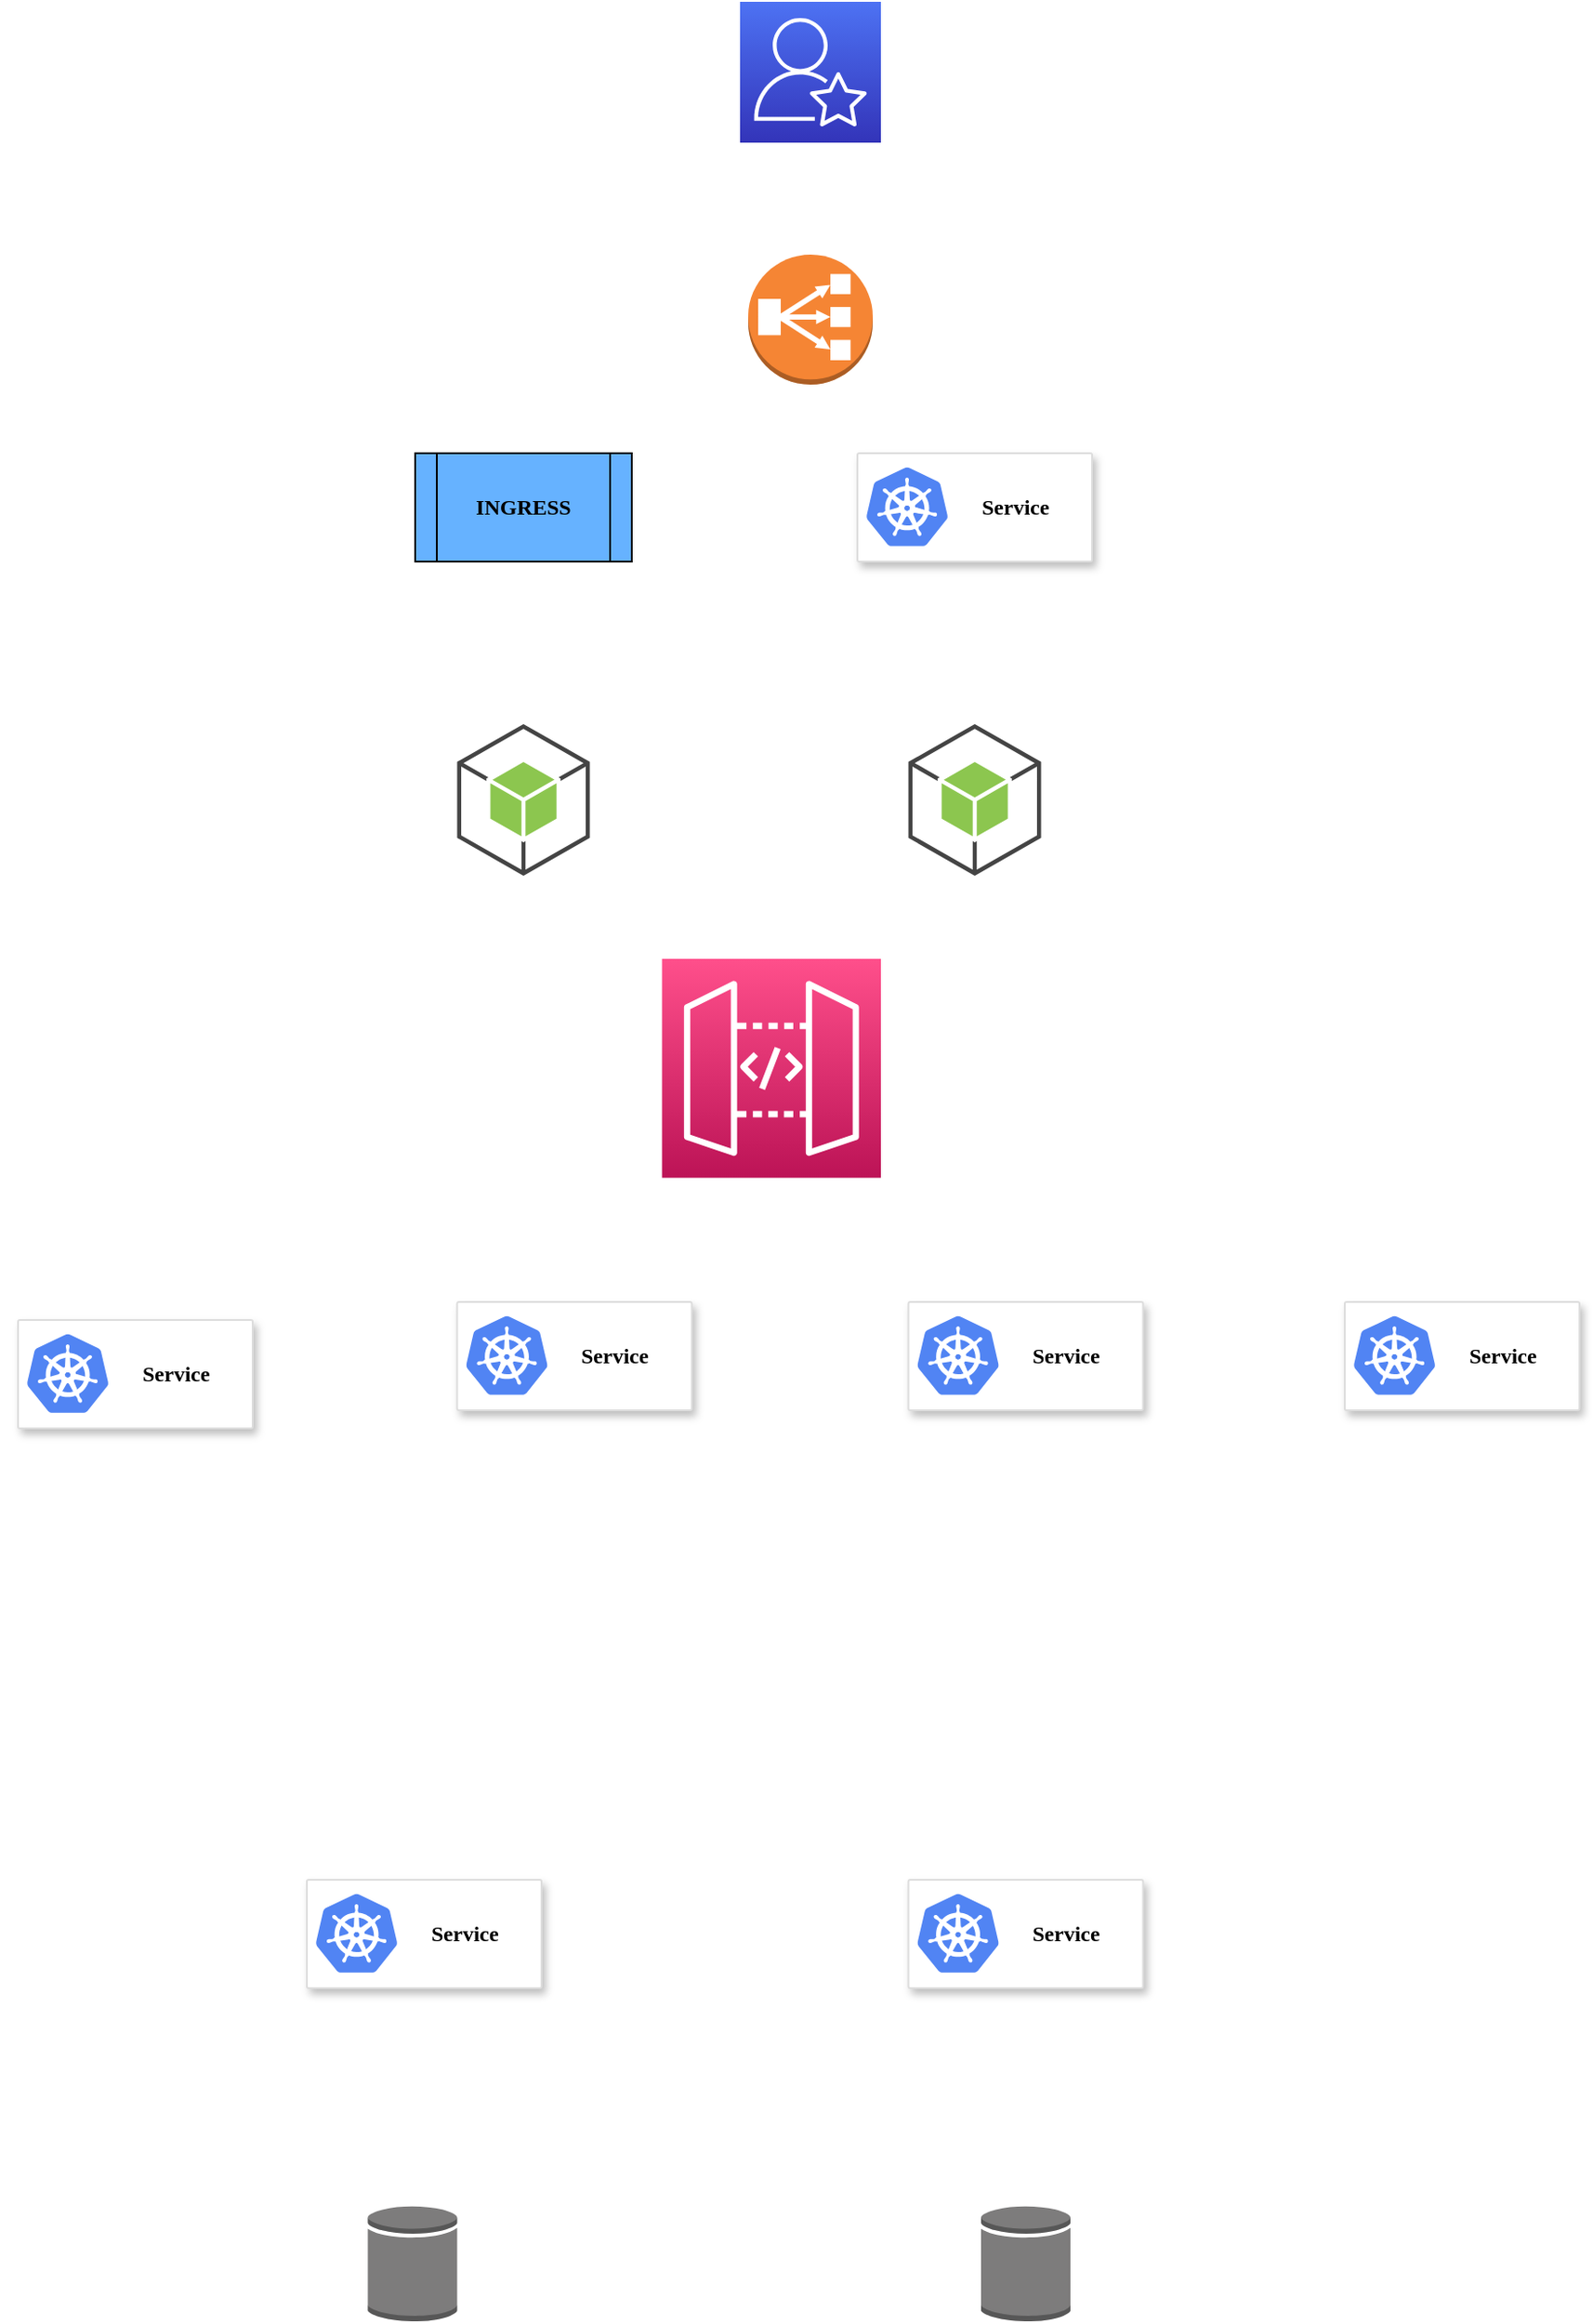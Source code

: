 <mxfile version="21.6.6" type="github">
  <diagram name="Page-1" id="2aZ6atmnL2gQX-cTeMpC">
    <mxGraphModel dx="2273" dy="773" grid="1" gridSize="10" guides="1" tooltips="1" connect="1" arrows="1" fold="1" page="1" pageScale="1" pageWidth="850" pageHeight="1100" math="0" shadow="0">
      <root>
        <mxCell id="0" />
        <mxCell id="1" parent="0" />
        <mxCell id="Ji9Gv5RhBj5iGRy7pM0W-1" value="" style="sketch=0;points=[[0,0,0],[0.25,0,0],[0.5,0,0],[0.75,0,0],[1,0,0],[0,1,0],[0.25,1,0],[0.5,1,0],[0.75,1,0],[1,1,0],[0,0.25,0],[0,0.5,0],[0,0.75,0],[1,0.25,0],[1,0.5,0],[1,0.75,0]];outlineConnect=0;fontColor=#232F3E;gradientColor=#4D72F3;gradientDirection=north;fillColor=#3334B9;strokeColor=#ffffff;dashed=0;verticalLabelPosition=bottom;verticalAlign=top;align=center;html=1;fontSize=12;fontStyle=0;aspect=fixed;shape=mxgraph.aws4.resourceIcon;resIcon=mxgraph.aws4.professional_services;" vertex="1" parent="1">
          <mxGeometry x="360" y="40" width="78" height="78" as="geometry" />
        </mxCell>
        <mxCell id="Ji9Gv5RhBj5iGRy7pM0W-2" value="" style="outlineConnect=0;dashed=0;verticalLabelPosition=bottom;verticalAlign=top;align=center;html=1;shape=mxgraph.aws3.classic_load_balancer;fillColor=#F58534;gradientColor=none;" vertex="1" parent="1">
          <mxGeometry x="364.5" y="180" width="69" height="72" as="geometry" />
        </mxCell>
        <mxCell id="Ji9Gv5RhBj5iGRy7pM0W-3" value="&lt;b&gt;&lt;font face=&quot;Comic Sans MS&quot;&gt;INGRESS&lt;/font&gt;&lt;/b&gt;" style="shape=process;whiteSpace=wrap;html=1;backgroundOutline=1;fillColor=#66B2FF;" vertex="1" parent="1">
          <mxGeometry x="180" y="290" width="120" height="60" as="geometry" />
        </mxCell>
        <mxCell id="Ji9Gv5RhBj5iGRy7pM0W-5" value="" style="strokeColor=#dddddd;shadow=1;strokeWidth=1;rounded=1;absoluteArcSize=1;arcSize=2;" vertex="1" parent="1">
          <mxGeometry x="425" y="290" width="130" height="60" as="geometry" />
        </mxCell>
        <mxCell id="Ji9Gv5RhBj5iGRy7pM0W-6" value="&lt;h4&gt;&lt;b&gt;&lt;font color=&quot;#000000&quot; face=&quot;Comic Sans MS&quot;&gt;&amp;nbsp; &amp;nbsp; Service&lt;/font&gt;&lt;/b&gt;&lt;/h4&gt;" style="sketch=0;dashed=0;connectable=0;html=1;fillColor=#5184F3;strokeColor=none;shape=mxgraph.gcp2.kubernetes_logo;part=1;labelPosition=right;verticalLabelPosition=middle;align=left;verticalAlign=middle;spacingLeft=5;fontColor=#999999;fontSize=12;" vertex="1" parent="Ji9Gv5RhBj5iGRy7pM0W-5">
          <mxGeometry width="45" height="43.65" relative="1" as="geometry">
            <mxPoint x="5" y="7.675" as="offset" />
          </mxGeometry>
        </mxCell>
        <mxCell id="Ji9Gv5RhBj5iGRy7pM0W-7" value="" style="outlineConnect=0;dashed=0;verticalLabelPosition=bottom;verticalAlign=top;align=center;html=1;shape=mxgraph.aws3.android;fillColor=#8CC64F;gradientColor=none;" vertex="1" parent="1">
          <mxGeometry x="203.25" y="440" width="73.5" height="84" as="geometry" />
        </mxCell>
        <mxCell id="Ji9Gv5RhBj5iGRy7pM0W-8" value="" style="outlineConnect=0;dashed=0;verticalLabelPosition=bottom;verticalAlign=top;align=center;html=1;shape=mxgraph.aws3.android;fillColor=#8CC64F;gradientColor=none;" vertex="1" parent="1">
          <mxGeometry x="453.25" y="440" width="73.5" height="84" as="geometry" />
        </mxCell>
        <mxCell id="Ji9Gv5RhBj5iGRy7pM0W-9" value="" style="strokeColor=#dddddd;shadow=1;strokeWidth=1;rounded=1;absoluteArcSize=1;arcSize=2;" vertex="1" parent="1">
          <mxGeometry x="-40" y="770" width="130" height="60" as="geometry" />
        </mxCell>
        <mxCell id="Ji9Gv5RhBj5iGRy7pM0W-10" value="&lt;h4&gt;&lt;b&gt;&lt;font color=&quot;#000000&quot; face=&quot;Comic Sans MS&quot;&gt;&amp;nbsp; &amp;nbsp; Service&lt;/font&gt;&lt;/b&gt;&lt;/h4&gt;" style="sketch=0;dashed=0;connectable=0;html=1;fillColor=#5184F3;strokeColor=none;shape=mxgraph.gcp2.kubernetes_logo;part=1;labelPosition=right;verticalLabelPosition=middle;align=left;verticalAlign=middle;spacingLeft=5;fontColor=#999999;fontSize=12;" vertex="1" parent="Ji9Gv5RhBj5iGRy7pM0W-9">
          <mxGeometry width="45" height="43.65" relative="1" as="geometry">
            <mxPoint x="5" y="7.675" as="offset" />
          </mxGeometry>
        </mxCell>
        <mxCell id="Ji9Gv5RhBj5iGRy7pM0W-11" value="" style="strokeColor=#dddddd;shadow=1;strokeWidth=1;rounded=1;absoluteArcSize=1;arcSize=2;" vertex="1" parent="1">
          <mxGeometry x="453.25" y="760" width="130" height="60" as="geometry" />
        </mxCell>
        <mxCell id="Ji9Gv5RhBj5iGRy7pM0W-12" value="&lt;h4&gt;&lt;b&gt;&lt;font color=&quot;#000000&quot; face=&quot;Comic Sans MS&quot;&gt;&amp;nbsp; &amp;nbsp; Service&lt;/font&gt;&lt;/b&gt;&lt;/h4&gt;" style="sketch=0;dashed=0;connectable=0;html=1;fillColor=#5184F3;strokeColor=none;shape=mxgraph.gcp2.kubernetes_logo;part=1;labelPosition=right;verticalLabelPosition=middle;align=left;verticalAlign=middle;spacingLeft=5;fontColor=#999999;fontSize=12;" vertex="1" parent="Ji9Gv5RhBj5iGRy7pM0W-11">
          <mxGeometry width="45" height="43.65" relative="1" as="geometry">
            <mxPoint x="5" y="7.675" as="offset" />
          </mxGeometry>
        </mxCell>
        <mxCell id="Ji9Gv5RhBj5iGRy7pM0W-13" value="" style="strokeColor=#dddddd;shadow=1;strokeWidth=1;rounded=1;absoluteArcSize=1;arcSize=2;" vertex="1" parent="1">
          <mxGeometry x="203.25" y="760" width="130" height="60" as="geometry" />
        </mxCell>
        <mxCell id="Ji9Gv5RhBj5iGRy7pM0W-14" value="&lt;h4&gt;&lt;b&gt;&lt;font color=&quot;#000000&quot; face=&quot;Comic Sans MS&quot;&gt;&amp;nbsp; &amp;nbsp; Service&lt;/font&gt;&lt;/b&gt;&lt;/h4&gt;" style="sketch=0;dashed=0;connectable=0;html=1;fillColor=#5184F3;strokeColor=none;shape=mxgraph.gcp2.kubernetes_logo;part=1;labelPosition=right;verticalLabelPosition=middle;align=left;verticalAlign=middle;spacingLeft=5;fontColor=#999999;fontSize=12;" vertex="1" parent="Ji9Gv5RhBj5iGRy7pM0W-13">
          <mxGeometry width="45" height="43.65" relative="1" as="geometry">
            <mxPoint x="5" y="7.675" as="offset" />
          </mxGeometry>
        </mxCell>
        <mxCell id="Ji9Gv5RhBj5iGRy7pM0W-15" value="" style="strokeColor=#dddddd;shadow=1;strokeWidth=1;rounded=1;absoluteArcSize=1;arcSize=2;" vertex="1" parent="1">
          <mxGeometry x="695" y="760" width="130" height="60" as="geometry" />
        </mxCell>
        <mxCell id="Ji9Gv5RhBj5iGRy7pM0W-16" value="&lt;h4&gt;&lt;b&gt;&lt;font color=&quot;#000000&quot; face=&quot;Comic Sans MS&quot;&gt;&amp;nbsp; &amp;nbsp; Service&lt;/font&gt;&lt;/b&gt;&lt;/h4&gt;" style="sketch=0;dashed=0;connectable=0;html=1;fillColor=#5184F3;strokeColor=none;shape=mxgraph.gcp2.kubernetes_logo;part=1;labelPosition=right;verticalLabelPosition=middle;align=left;verticalAlign=middle;spacingLeft=5;fontColor=#999999;fontSize=12;" vertex="1" parent="Ji9Gv5RhBj5iGRy7pM0W-15">
          <mxGeometry width="45" height="43.65" relative="1" as="geometry">
            <mxPoint x="5" y="7.675" as="offset" />
          </mxGeometry>
        </mxCell>
        <mxCell id="Ji9Gv5RhBj5iGRy7pM0W-17" value="" style="shape=image;html=1;verticalAlign=top;verticalLabelPosition=bottom;labelBackgroundColor=#ffffff;imageAspect=0;aspect=fixed;image=https://cdn2.iconfinder.com/data/icons/boxicons-logos/24/bxl-spring-boot-128.png" vertex="1" parent="1">
          <mxGeometry x="-50" y="920" width="60" height="60" as="geometry" />
        </mxCell>
        <mxCell id="Ji9Gv5RhBj5iGRy7pM0W-18" value="" style="shape=image;html=1;verticalAlign=top;verticalLabelPosition=bottom;labelBackgroundColor=#ffffff;imageAspect=0;aspect=fixed;image=https://cdn2.iconfinder.com/data/icons/boxicons-logos/24/bxl-spring-boot-128.png" vertex="1" parent="1">
          <mxGeometry x="120" y="920" width="60" height="60" as="geometry" />
        </mxCell>
        <mxCell id="Ji9Gv5RhBj5iGRy7pM0W-19" value="" style="shape=image;html=1;verticalAlign=top;verticalLabelPosition=bottom;labelBackgroundColor=#ffffff;imageAspect=0;aspect=fixed;image=https://cdn2.iconfinder.com/data/icons/boxicons-logos/24/bxl-spring-boot-128.png" vertex="1" parent="1">
          <mxGeometry x="480" y="920" width="60" height="60" as="geometry" />
        </mxCell>
        <mxCell id="Ji9Gv5RhBj5iGRy7pM0W-20" value="" style="shape=image;html=1;verticalAlign=top;verticalLabelPosition=bottom;labelBackgroundColor=#ffffff;imageAspect=0;aspect=fixed;image=https://cdn2.iconfinder.com/data/icons/boxicons-logos/24/bxl-spring-boot-128.png" vertex="1" parent="1">
          <mxGeometry x="290" y="920" width="60" height="60" as="geometry" />
        </mxCell>
        <mxCell id="Ji9Gv5RhBj5iGRy7pM0W-21" value="" style="shape=image;html=1;verticalAlign=top;verticalLabelPosition=bottom;labelBackgroundColor=#ffffff;imageAspect=0;aspect=fixed;image=https://cdn2.iconfinder.com/data/icons/boxicons-logos/24/bxl-spring-boot-128.png" vertex="1" parent="1">
          <mxGeometry x="680" y="920" width="60" height="60" as="geometry" />
        </mxCell>
        <mxCell id="Ji9Gv5RhBj5iGRy7pM0W-25" value="" style="sketch=0;points=[[0,0,0],[0.25,0,0],[0.5,0,0],[0.75,0,0],[1,0,0],[0,1,0],[0.25,1,0],[0.5,1,0],[0.75,1,0],[1,1,0],[0,0.25,0],[0,0.5,0],[0,0.75,0],[1,0.25,0],[1,0.5,0],[1,0.75,0]];outlineConnect=0;fontColor=#232F3E;gradientColor=#FF4F8B;gradientDirection=north;fillColor=#BC1356;strokeColor=#ffffff;dashed=0;verticalLabelPosition=bottom;verticalAlign=top;align=center;html=1;fontSize=12;fontStyle=0;aspect=fixed;shape=mxgraph.aws4.resourceIcon;resIcon=mxgraph.aws4.api_gateway;" vertex="1" parent="1">
          <mxGeometry x="316.75" y="570" width="121.25" height="121.25" as="geometry" />
        </mxCell>
        <mxCell id="Ji9Gv5RhBj5iGRy7pM0W-27" value="" style="strokeColor=#dddddd;shadow=1;strokeWidth=1;rounded=1;absoluteArcSize=1;arcSize=2;" vertex="1" parent="1">
          <mxGeometry x="120" y="1080" width="130" height="60" as="geometry" />
        </mxCell>
        <mxCell id="Ji9Gv5RhBj5iGRy7pM0W-28" value="&lt;h4&gt;&lt;b&gt;&lt;font color=&quot;#000000&quot; face=&quot;Comic Sans MS&quot;&gt;&amp;nbsp; &amp;nbsp; Service&lt;/font&gt;&lt;/b&gt;&lt;/h4&gt;" style="sketch=0;dashed=0;connectable=0;html=1;fillColor=#5184F3;strokeColor=none;shape=mxgraph.gcp2.kubernetes_logo;part=1;labelPosition=right;verticalLabelPosition=middle;align=left;verticalAlign=middle;spacingLeft=5;fontColor=#999999;fontSize=12;" vertex="1" parent="Ji9Gv5RhBj5iGRy7pM0W-27">
          <mxGeometry width="45" height="43.65" relative="1" as="geometry">
            <mxPoint x="5" y="7.675" as="offset" />
          </mxGeometry>
        </mxCell>
        <mxCell id="Ji9Gv5RhBj5iGRy7pM0W-31" value="" style="strokeColor=#dddddd;shadow=1;strokeWidth=1;rounded=1;absoluteArcSize=1;arcSize=2;" vertex="1" parent="1">
          <mxGeometry x="453.25" y="1080" width="130" height="60" as="geometry" />
        </mxCell>
        <mxCell id="Ji9Gv5RhBj5iGRy7pM0W-32" value="&lt;h4&gt;&lt;b&gt;&lt;font color=&quot;#000000&quot; face=&quot;Comic Sans MS&quot;&gt;&amp;nbsp; &amp;nbsp; Service&lt;/font&gt;&lt;/b&gt;&lt;/h4&gt;" style="sketch=0;dashed=0;connectable=0;html=1;fillColor=#5184F3;strokeColor=none;shape=mxgraph.gcp2.kubernetes_logo;part=1;labelPosition=right;verticalLabelPosition=middle;align=left;verticalAlign=middle;spacingLeft=5;fontColor=#999999;fontSize=12;" vertex="1" parent="Ji9Gv5RhBj5iGRy7pM0W-31">
          <mxGeometry width="45" height="43.65" relative="1" as="geometry">
            <mxPoint x="5" y="7.675" as="offset" />
          </mxGeometry>
        </mxCell>
        <mxCell id="Ji9Gv5RhBj5iGRy7pM0W-36" value="" style="outlineConnect=0;dashed=0;verticalLabelPosition=bottom;verticalAlign=top;align=center;html=1;shape=mxgraph.aws3.generic_database;fillColor=#7D7C7C;gradientColor=none;" vertex="1" parent="1">
          <mxGeometry x="153.75" y="1260" width="49.5" height="64.5" as="geometry" />
        </mxCell>
        <mxCell id="Ji9Gv5RhBj5iGRy7pM0W-37" value="" style="outlineConnect=0;dashed=0;verticalLabelPosition=bottom;verticalAlign=top;align=center;html=1;shape=mxgraph.aws3.generic_database;fillColor=#7D7C7C;gradientColor=none;" vertex="1" parent="1">
          <mxGeometry x="493.5" y="1260" width="49.5" height="64.5" as="geometry" />
        </mxCell>
      </root>
    </mxGraphModel>
  </diagram>
</mxfile>
